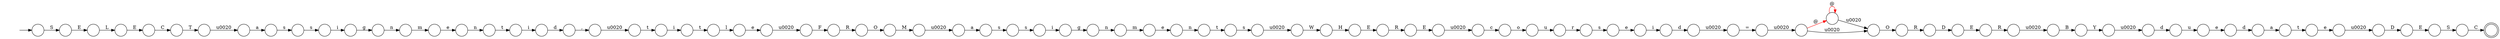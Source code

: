 digraph Automaton {
  rankdir = LR;
  0 [shape=circle,label=""];
  0 -> 3 [label="R"]
  1 [shape=circle,label=""];
  1 -> 74 [label="\u0020"]
  2 [shape=circle,label=""];
  2 -> 54 [label="e"]
  3 [shape=circle,label=""];
  3 -> 14 [label="\u0020"]
  4 [shape=circle,label=""];
  4 -> 72 [label="@",color=red]
  4 -> 18 [label="\u0020"]
  5 [shape=circle,label=""];
  5 -> 4 [label="\u0020"]
  6 [shape=circle,label=""];
  6 -> 39 [label="s"]
  7 [shape=circle,label=""];
  7 -> 82 [label="Y"]
  8 [shape=circle,label=""];
  8 -> 75 [label="e"]
  9 [shape=circle,label=""];
  9 -> 60 [label="i"]
  10 [shape=circle,label=""];
  10 -> 31 [label="g"]
  11 [shape=circle,label=""];
  11 -> 50 [label="F"]
  12 [shape=circle,label=""];
  12 -> 46 [label="H"]
  13 [shape=circle,label=""];
  13 -> 33 [label="t"]
  14 [shape=circle,label=""];
  14 -> 7 [label="B"]
  15 [shape=circle,label=""];
  15 -> 25 [label="e"]
  16 [shape=circle,label=""];
  16 -> 45 [label="o"]
  17 [shape=circle,label=""];
  17 -> 70 [label="t"]
  18 [shape=circle,label=""];
  18 -> 53 [label="O"]
  19 [shape=circle,label=""];
  initial [shape=plaintext,label=""];
  initial -> 19
  19 -> 28 [label="S"]
  20 [shape=circle,label=""];
  20 -> 10 [label="i"]
  21 [shape=circle,label=""];
  21 -> 55 [label="e"]
  22 [shape=circle,label=""];
  22 -> 49 [label="E"]
  23 [shape=circle,label=""];
  23 -> 34 [label="n"]
  24 [shape=circle,label=""];
  24 -> 84 [label="i"]
  25 [shape=circle,label=""];
  25 -> 32 [label="d"]
  26 [shape=circle,label=""];
  26 -> 83 [label=","]
  27 [shape=circle,label=""];
  27 -> 51 [label="D"]
  28 [shape=circle,label=""];
  28 -> 44 [label="E"]
  29 [shape=circle,label=""];
  29 -> 8 [label="m"]
  30 [shape=circle,label=""];
  30 -> 1 [label="E"]
  31 [shape=circle,label=""];
  31 -> 29 [label="n"]
  32 [shape=circle,label=""];
  32 -> 37 [label="a"]
  33 [shape=circle,label=""];
  33 -> 21 [label="l"]
  34 [shape=circle,label=""];
  34 -> 2 [label="m"]
  35 [shape=circle,label=""];
  35 -> 30 [label="R"]
  36 [shape=circle,label=""];
  36 -> 68 [label="\u0020"]
  37 [shape=circle,label=""];
  37 -> 67 [label="t"]
  38 [shape=circle,label=""];
  38 -> 58 [label="a"]
  39 [shape=circle,label=""];
  39 -> 9 [label="e"]
  40 [shape=circle,label=""];
  40 -> 76 [label="d"]
  41 [shape=circle,label=""];
  41 -> 69 [label="i"]
  42 [shape=circle,label=""];
  42 -> 24 [label="s"]
  43 [shape=doublecircle,label=""];
  44 [shape=circle,label=""];
  44 -> 22 [label="L"]
  45 [shape=circle,label=""];
  45 -> 64 [label="u"]
  46 [shape=circle,label=""];
  46 -> 35 [label="E"]
  47 [shape=circle,label=""];
  47 -> 79 [label="\u0020"]
  48 [shape=circle,label=""];
  48 -> 71 [label="O"]
  49 [shape=circle,label=""];
  49 -> 65 [label="C"]
  50 [shape=circle,label=""];
  50 -> 48 [label="R"]
  51 [shape=circle,label=""];
  51 -> 81 [label="E"]
  52 [shape=circle,label=""];
  52 -> 38 [label="\u0020"]
  53 [shape=circle,label=""];
  53 -> 73 [label="R"]
  54 [shape=circle,label=""];
  54 -> 63 [label="n"]
  55 [shape=circle,label=""];
  55 -> 11 [label="\u0020"]
  56 [shape=circle,label=""];
  56 -> 12 [label="W"]
  57 [shape=circle,label=""];
  57 -> 27 [label="\u0020"]
  58 [shape=circle,label=""];
  58 -> 80 [label="s"]
  59 [shape=circle,label=""];
  59 -> 42 [label="s"]
  60 [shape=circle,label=""];
  60 -> 36 [label="d"]
  61 [shape=circle,label=""];
  61 -> 56 [label="\u0020"]
  62 [shape=circle,label=""];
  62 -> 0 [label="E"]
  63 [shape=circle,label=""];
  63 -> 66 [label="t"]
  64 [shape=circle,label=""];
  64 -> 6 [label="r"]
  65 [shape=circle,label=""];
  65 -> 52 [label="T"]
  66 [shape=circle,label=""];
  66 -> 61 [label="s"]
  67 [shape=circle,label=""];
  67 -> 57 [label="e"]
  68 [shape=circle,label=""];
  68 -> 5 [label="="]
  69 [shape=circle,label=""];
  69 -> 26 [label="d"]
  70 [shape=circle,label=""];
  70 -> 13 [label="i"]
  71 [shape=circle,label=""];
  71 -> 47 [label="M"]
  72 [shape=circle,label=""];
  72 -> 72 [label="@",color=red]
  72 -> 18 [label="\u0020"]
  73 [shape=circle,label=""];
  73 -> 62 [label="D"]
  74 [shape=circle,label=""];
  74 -> 16 [label="c"]
  75 [shape=circle,label=""];
  75 -> 77 [label="n"]
  76 [shape=circle,label=""];
  76 -> 15 [label="u"]
  77 [shape=circle,label=""];
  77 -> 41 [label="t"]
  78 [shape=circle,label=""];
  78 -> 43 [label="C"]
  79 [shape=circle,label=""];
  79 -> 59 [label="a"]
  80 [shape=circle,label=""];
  80 -> 20 [label="s"]
  81 [shape=circle,label=""];
  81 -> 78 [label="S"]
  82 [shape=circle,label=""];
  82 -> 40 [label="\u0020"]
  83 [shape=circle,label=""];
  83 -> 17 [label="\u0020"]
  84 [shape=circle,label=""];
  84 -> 23 [label="g"]
}
